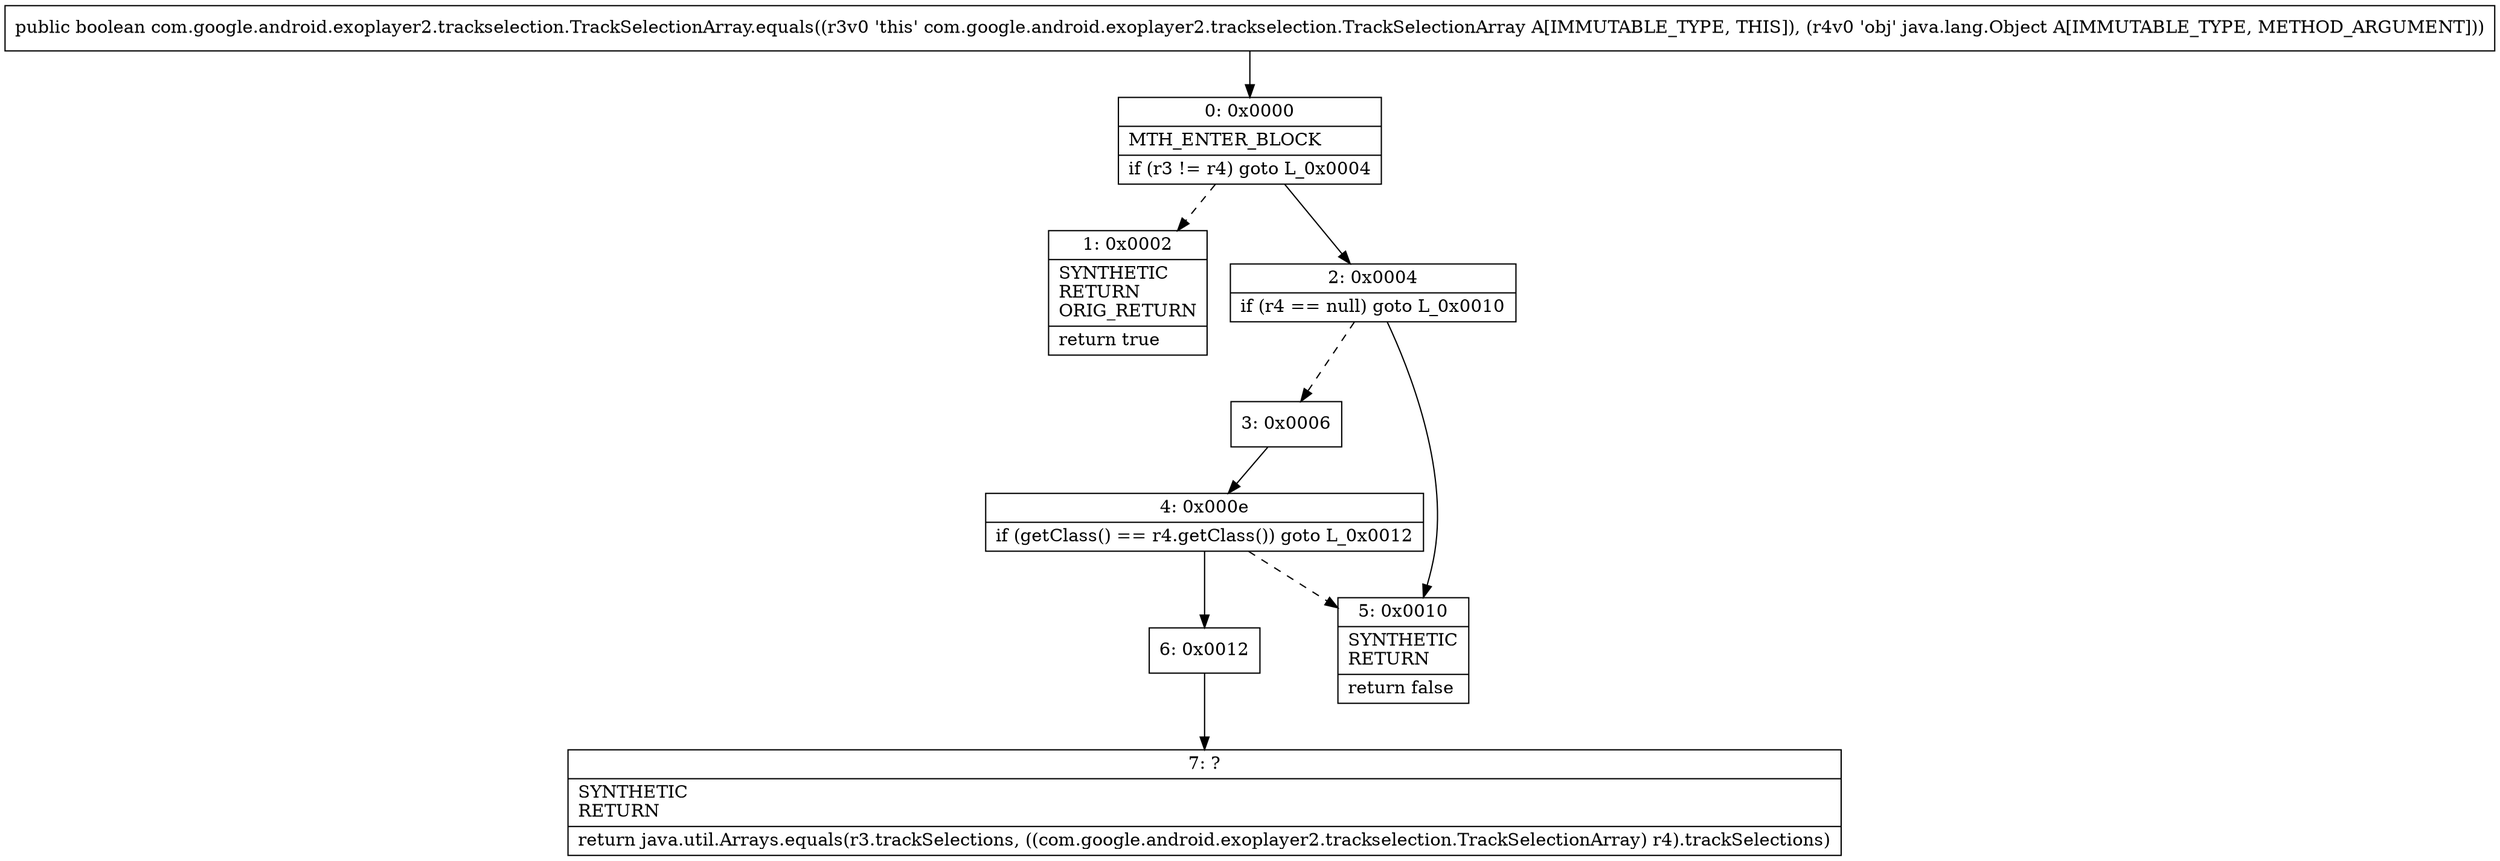 digraph "CFG forcom.google.android.exoplayer2.trackselection.TrackSelectionArray.equals(Ljava\/lang\/Object;)Z" {
Node_0 [shape=record,label="{0\:\ 0x0000|MTH_ENTER_BLOCK\l|if (r3 != r4) goto L_0x0004\l}"];
Node_1 [shape=record,label="{1\:\ 0x0002|SYNTHETIC\lRETURN\lORIG_RETURN\l|return true\l}"];
Node_2 [shape=record,label="{2\:\ 0x0004|if (r4 == null) goto L_0x0010\l}"];
Node_3 [shape=record,label="{3\:\ 0x0006}"];
Node_4 [shape=record,label="{4\:\ 0x000e|if (getClass() == r4.getClass()) goto L_0x0012\l}"];
Node_5 [shape=record,label="{5\:\ 0x0010|SYNTHETIC\lRETURN\l|return false\l}"];
Node_6 [shape=record,label="{6\:\ 0x0012}"];
Node_7 [shape=record,label="{7\:\ ?|SYNTHETIC\lRETURN\l|return java.util.Arrays.equals(r3.trackSelections, ((com.google.android.exoplayer2.trackselection.TrackSelectionArray) r4).trackSelections)\l}"];
MethodNode[shape=record,label="{public boolean com.google.android.exoplayer2.trackselection.TrackSelectionArray.equals((r3v0 'this' com.google.android.exoplayer2.trackselection.TrackSelectionArray A[IMMUTABLE_TYPE, THIS]), (r4v0 'obj' java.lang.Object A[IMMUTABLE_TYPE, METHOD_ARGUMENT])) }"];
MethodNode -> Node_0;
Node_0 -> Node_1[style=dashed];
Node_0 -> Node_2;
Node_2 -> Node_3[style=dashed];
Node_2 -> Node_5;
Node_3 -> Node_4;
Node_4 -> Node_5[style=dashed];
Node_4 -> Node_6;
Node_6 -> Node_7;
}

